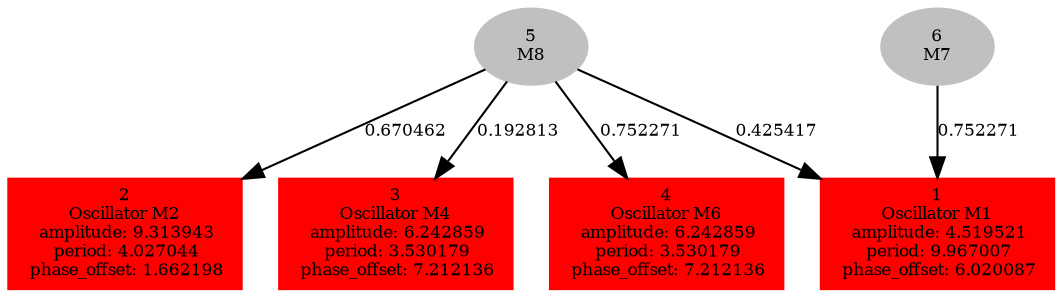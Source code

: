  digraph g{ forcelabels=true;
1 [label=<1<BR />Oscillator M1<BR /> amplitude: 4.519521<BR /> period: 9.967007<BR /> phase_offset: 6.020087>, shape=box,color=red,style=filled,fontsize=8];
2 [label=<2<BR />Oscillator M2<BR /> amplitude: 9.313943<BR /> period: 4.027044<BR /> phase_offset: 1.662198>, shape=box,color=red,style=filled,fontsize=8];
3 [label=<3<BR />Oscillator M4<BR /> amplitude: 6.242859<BR /> period: 3.530179<BR /> phase_offset: 7.212136>, shape=box,color=red,style=filled,fontsize=8];
4 [label=<4<BR />Oscillator M6<BR /> amplitude: 6.242859<BR /> period: 3.530179<BR /> phase_offset: 7.212136>, shape=box,color=red,style=filled,fontsize=8];
5[label=<5<BR/>M8>,color="grey",style=filled,fontsize=8];
6[label=<6<BR/>M7>,color="grey",style=filled,fontsize=8];
5 -> 1[label="0.425417 ",fontsize="8"];
5 -> 2[label="0.670462 ",fontsize="8"];
5 -> 3[label="0.192813 ",fontsize="8"];
5 -> 4[label="0.752271 ",fontsize="8"];
6 -> 1[label="0.752271 ",fontsize="8"];
 }
